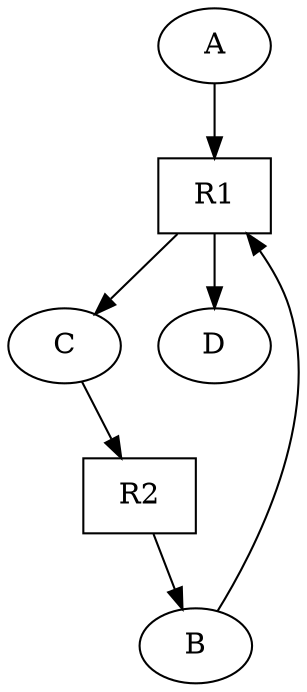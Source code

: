 digraph Test {
"R1"[shape=box]
"R2"[shape=box]
"R1"->{C,D}
"R2"->{B}
"A" ->  {"R1"}
"B" ->  {"R1"}
"C" ->  {"R2"}
"D" ->  {}
}